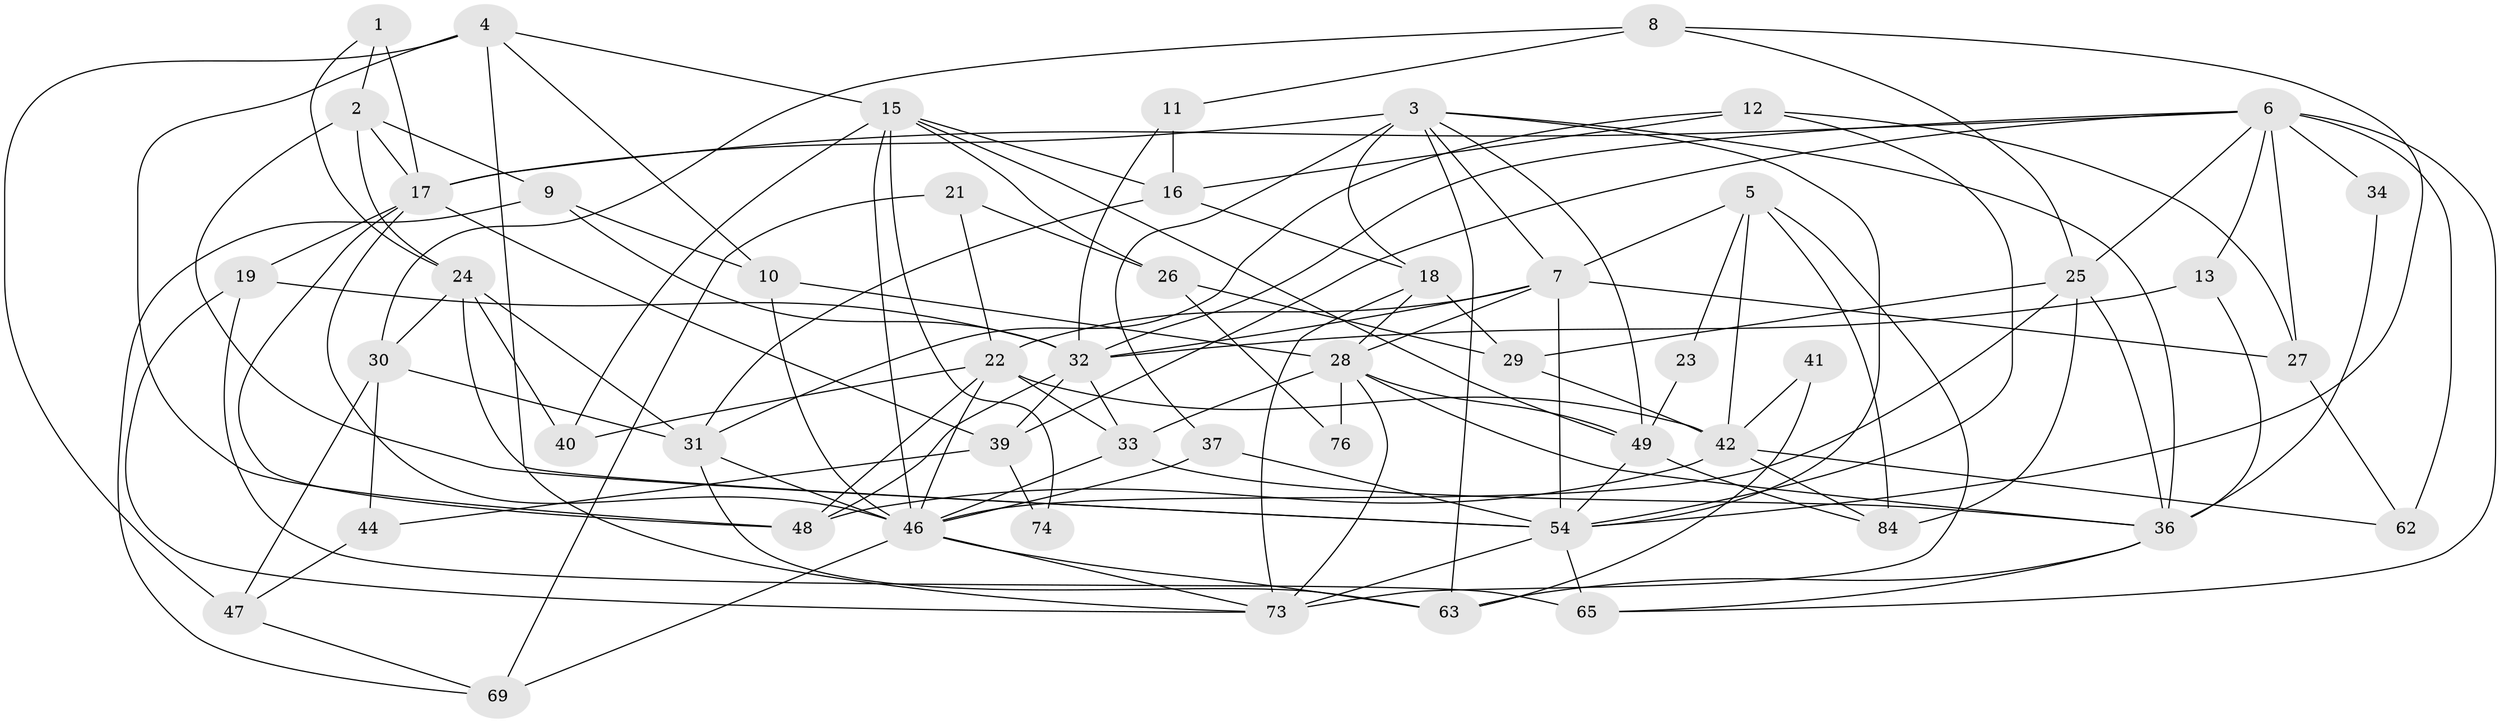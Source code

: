 // original degree distribution, {3: 0.29069767441860467, 5: 0.18604651162790697, 7: 0.08139534883720931, 2: 0.12790697674418605, 6: 0.05813953488372093, 4: 0.2558139534883721}
// Generated by graph-tools (version 1.1) at 2025/11/02/27/25 16:11:21]
// undirected, 52 vertices, 131 edges
graph export_dot {
graph [start="1"]
  node [color=gray90,style=filled];
  1 [super="+72"];
  2 [super="+57"];
  3 [super="+43"];
  4 [super="+68"];
  5 [super="+61"];
  6 [super="+56"];
  7 [super="+66"];
  8 [super="+51"];
  9 [super="+14"];
  10 [super="+55"];
  11;
  12;
  13;
  15 [super="+77"];
  16 [super="+50"];
  17 [super="+38"];
  18 [super="+20"];
  19 [super="+70"];
  21;
  22 [super="+82"];
  23;
  24 [super="+35"];
  25 [super="+53"];
  26 [super="+71"];
  27;
  28 [super="+86"];
  29;
  30 [super="+80"];
  31 [super="+67"];
  32 [super="+83"];
  33 [super="+45"];
  34;
  36 [super="+52"];
  37 [super="+78"];
  39 [super="+64"];
  40;
  41;
  42 [super="+81"];
  44;
  46 [super="+58"];
  47 [super="+79"];
  48;
  49 [super="+60"];
  54 [super="+59"];
  62;
  63 [super="+85"];
  65;
  69;
  73 [super="+75"];
  74;
  76;
  84;
  1 -- 2;
  1 -- 24;
  1 -- 17 [weight=2];
  2 -- 17;
  2 -- 9;
  2 -- 24;
  2 -- 54;
  3 -- 7;
  3 -- 49;
  3 -- 54;
  3 -- 37;
  3 -- 18;
  3 -- 36;
  3 -- 17;
  3 -- 63;
  4 -- 48;
  4 -- 10;
  4 -- 15;
  4 -- 47;
  4 -- 73;
  5 -- 7;
  5 -- 84;
  5 -- 23;
  5 -- 73;
  5 -- 42;
  6 -- 13;
  6 -- 27;
  6 -- 34;
  6 -- 39;
  6 -- 32;
  6 -- 17;
  6 -- 65;
  6 -- 62;
  6 -- 25;
  7 -- 27;
  7 -- 32;
  7 -- 54;
  7 -- 28;
  7 -- 22;
  8 -- 11;
  8 -- 30;
  8 -- 25;
  8 -- 54;
  9 -- 10;
  9 -- 69;
  9 -- 32;
  10 -- 28;
  10 -- 46;
  11 -- 32;
  11 -- 16;
  12 -- 27;
  12 -- 31;
  12 -- 16;
  12 -- 54;
  13 -- 36 [weight=2];
  13 -- 32;
  15 -- 46;
  15 -- 49;
  15 -- 74;
  15 -- 16;
  15 -- 26;
  15 -- 40;
  16 -- 18;
  16 -- 31;
  17 -- 39;
  17 -- 48;
  17 -- 19;
  17 -- 46;
  18 -- 29;
  18 -- 73;
  18 -- 28;
  19 -- 32;
  19 -- 73;
  19 -- 65;
  21 -- 69;
  21 -- 26;
  21 -- 22;
  22 -- 48;
  22 -- 33;
  22 -- 40;
  22 -- 42;
  22 -- 46;
  23 -- 49;
  24 -- 40;
  24 -- 31;
  24 -- 54;
  24 -- 30;
  25 -- 84;
  25 -- 46;
  25 -- 29;
  25 -- 36;
  26 -- 29;
  26 -- 76;
  27 -- 62;
  28 -- 49;
  28 -- 33;
  28 -- 36;
  28 -- 76;
  28 -- 73;
  29 -- 42;
  30 -- 44;
  30 -- 31;
  30 -- 47;
  31 -- 46;
  31 -- 63;
  32 -- 48;
  32 -- 39;
  32 -- 33;
  33 -- 36;
  33 -- 46;
  34 -- 36;
  36 -- 65;
  36 -- 63;
  37 -- 54;
  37 -- 46 [weight=2];
  39 -- 74;
  39 -- 44;
  41 -- 42 [weight=2];
  41 -- 63;
  42 -- 48;
  42 -- 84;
  42 -- 62;
  44 -- 47;
  46 -- 69;
  46 -- 63;
  46 -- 73;
  47 -- 69;
  49 -- 84;
  49 -- 54;
  54 -- 73;
  54 -- 65;
}
